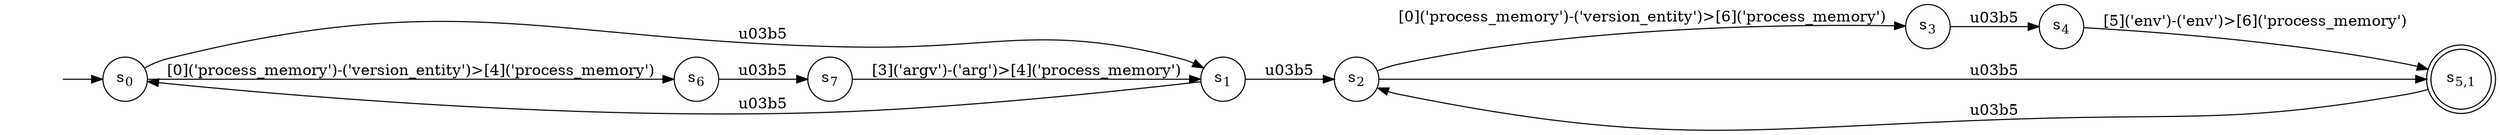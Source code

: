 digraph NFA {
    rankdir = LR;
    I [style = invis];
    I -> S0;
    S0 [label = <s<sub>0</sub>>, shape = circle];
    S1 [label = <s<sub>1</sub>>, shape = circle];
    S2 [label = <s<sub>2</sub>>, shape = circle];
    S3 [label = <s<sub>3</sub>>, shape = circle];
    S4 [label = <s<sub>4</sub>>, shape = circle];
    S5 [label = <s<sub>5,1</sub>>, shape = circle, peripheries = 2];
    S5 -> S2 [label = "\u03b5"];
    S4 -> S5 [label = "[5]('env')-('env')>[6]('process_memory')"];
    S3 -> S4 [label = "\u03b5"];
    S2 -> S3 [label = "[0]('process_memory')-('version_entity')>[6]('process_memory')"];
    S2 -> S5 [label = "\u03b5"];
    S1 -> S2 [label = "\u03b5"];
    S1 -> S0 [label = "\u03b5"];
    S0 -> S1 [label = "\u03b5"];
    S6 [label = <s<sub>6</sub>>, shape = circle];
    S7 [label = <s<sub>7</sub>>, shape = circle];
    S7 -> S1 [label = "[3]('argv')-('arg')>[4]('process_memory')"];
    S6 -> S7 [label = "\u03b5"];
    S0 -> S6 [label = "[0]('process_memory')-('version_entity')>[4]('process_memory')"];
}
